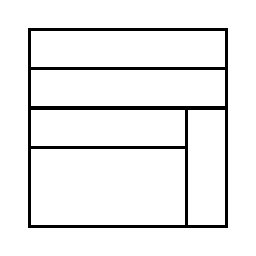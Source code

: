 \begin{tikzpicture}[very thick, scale=.5]
    \draw (0,4) rectangle (5,5);
    \draw (0,3) rectangle (5,4);
    \draw (0,2) rectangle (4,3);
    \draw (0,0) rectangle (4,2);
    \draw (4,0) rectangle (5,3);
\end{tikzpicture}
